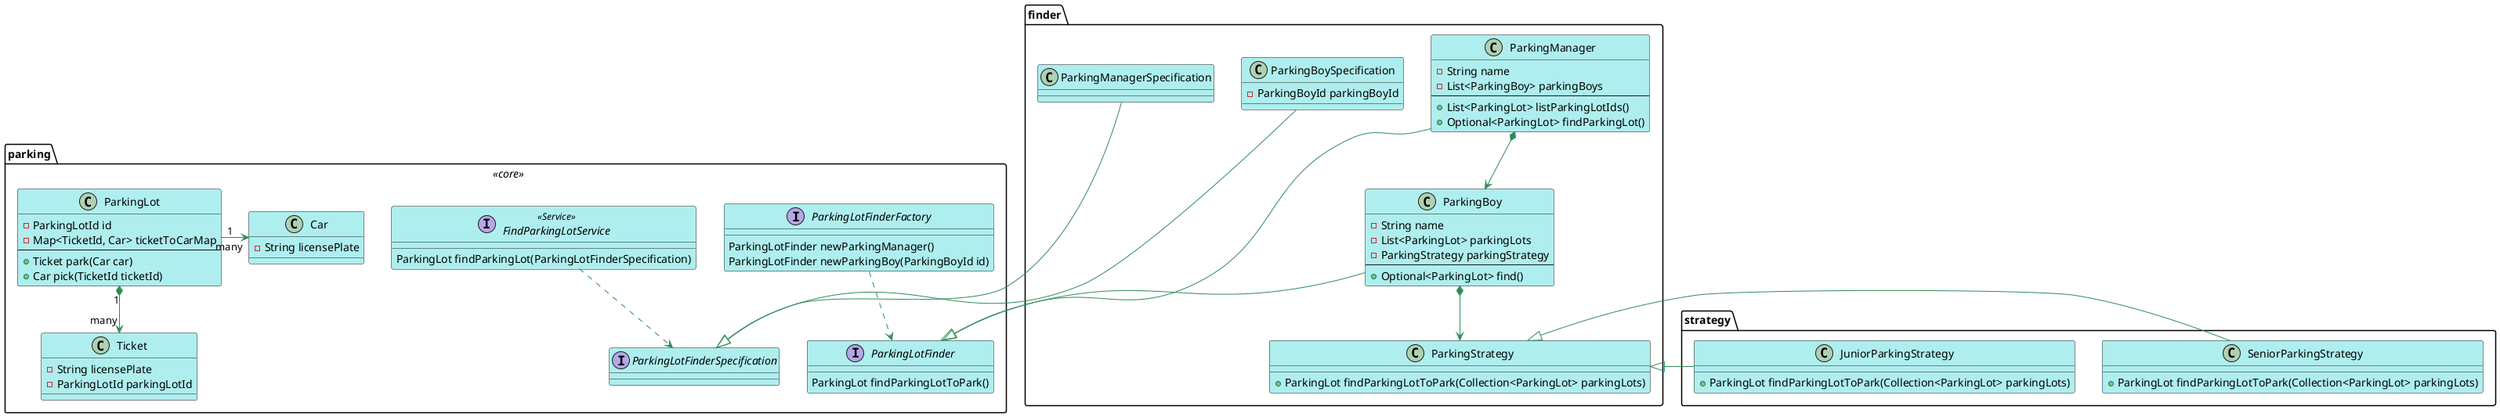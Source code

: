 @startuml parkinglot
skinparam Shadowing false
skinparam class {
    BackgroundColor PaleTurquoise 
    ArrowColor SeaGreen
}

package parking <<core>> {
    interface FindParkingLotService <<Service>> {
        ParkingLot findParkingLot(ParkingLotFinderSpecification)
    }

    interface ParkingLotFinderSpecification {

    }

    interface ParkingLotFinderFactory {
        ParkingLotFinder newParkingManager()
        ParkingLotFinder newParkingBoy(ParkingBoyId id)
    }

    interface ParkingLotFinder {
        ParkingLot findParkingLotToPark()
    }


    class ParkingLot {
        -ParkingLotId id
        -Map<TicketId, Car> ticketToCarMap
        --
        +Ticket park(Car car)
        +Car pick(TicketId ticketId)
    }

    class Ticket {
        -String licensePlate
        -ParkingLotId parkingLotId
    }

    class Car {
        -String licensePlate
    }

    ParkingLot "1" *--> "many" Ticket
    ParkingLot "1" -> "many" Car
    FindParkingLotService ..> ParkingLotFinderSpecification
    ParkingLotFinderFactory ..> ParkingLotFinder
}

package finder {
    class ParkingManagerSpecification {

    }

    class ParkingBoySpecification {
        -ParkingBoyId parkingBoyId
    }

    class ParkingBoy {
        -String name
        -List<ParkingLot> parkingLots
        -ParkingStrategy parkingStrategy
        --
        +Optional<ParkingLot> find()
    }

    class ParkingManager {
        -String name
        -List<ParkingBoy> parkingBoys
        --
        +List<ParkingLot> listParkingLotIds()
        +Optional<ParkingLot> findParkingLot()
    }

    class ParkingStrategy {
        +ParkingLot findParkingLotToPark(Collection<ParkingLot> parkingLots)
    }

    ParkingManagerSpecification --|> ParkingLotFinderSpecification
    ParkingBoySpecification --|> ParkingLotFinderSpecification
    ParkingManager --|> ParkingLotFinder
    ParkingBoy --|> ParkingLotFinder
    ParkingManager *--> ParkingBoy
    ParkingBoy *--> ParkingStrategy
}

package strategy {
    class SeniorParkingStrategy {
        +ParkingLot findParkingLotToPark(Collection<ParkingLot> parkingLots)
    }
    
    class JuniorParkingStrategy {
        +ParkingLot findParkingLotToPark(Collection<ParkingLot> parkingLots)
    }

    SeniorParkingStrategy -|> ParkingStrategy
    JuniorParkingStrategy -|> ParkingStrategy
}

@enduml
